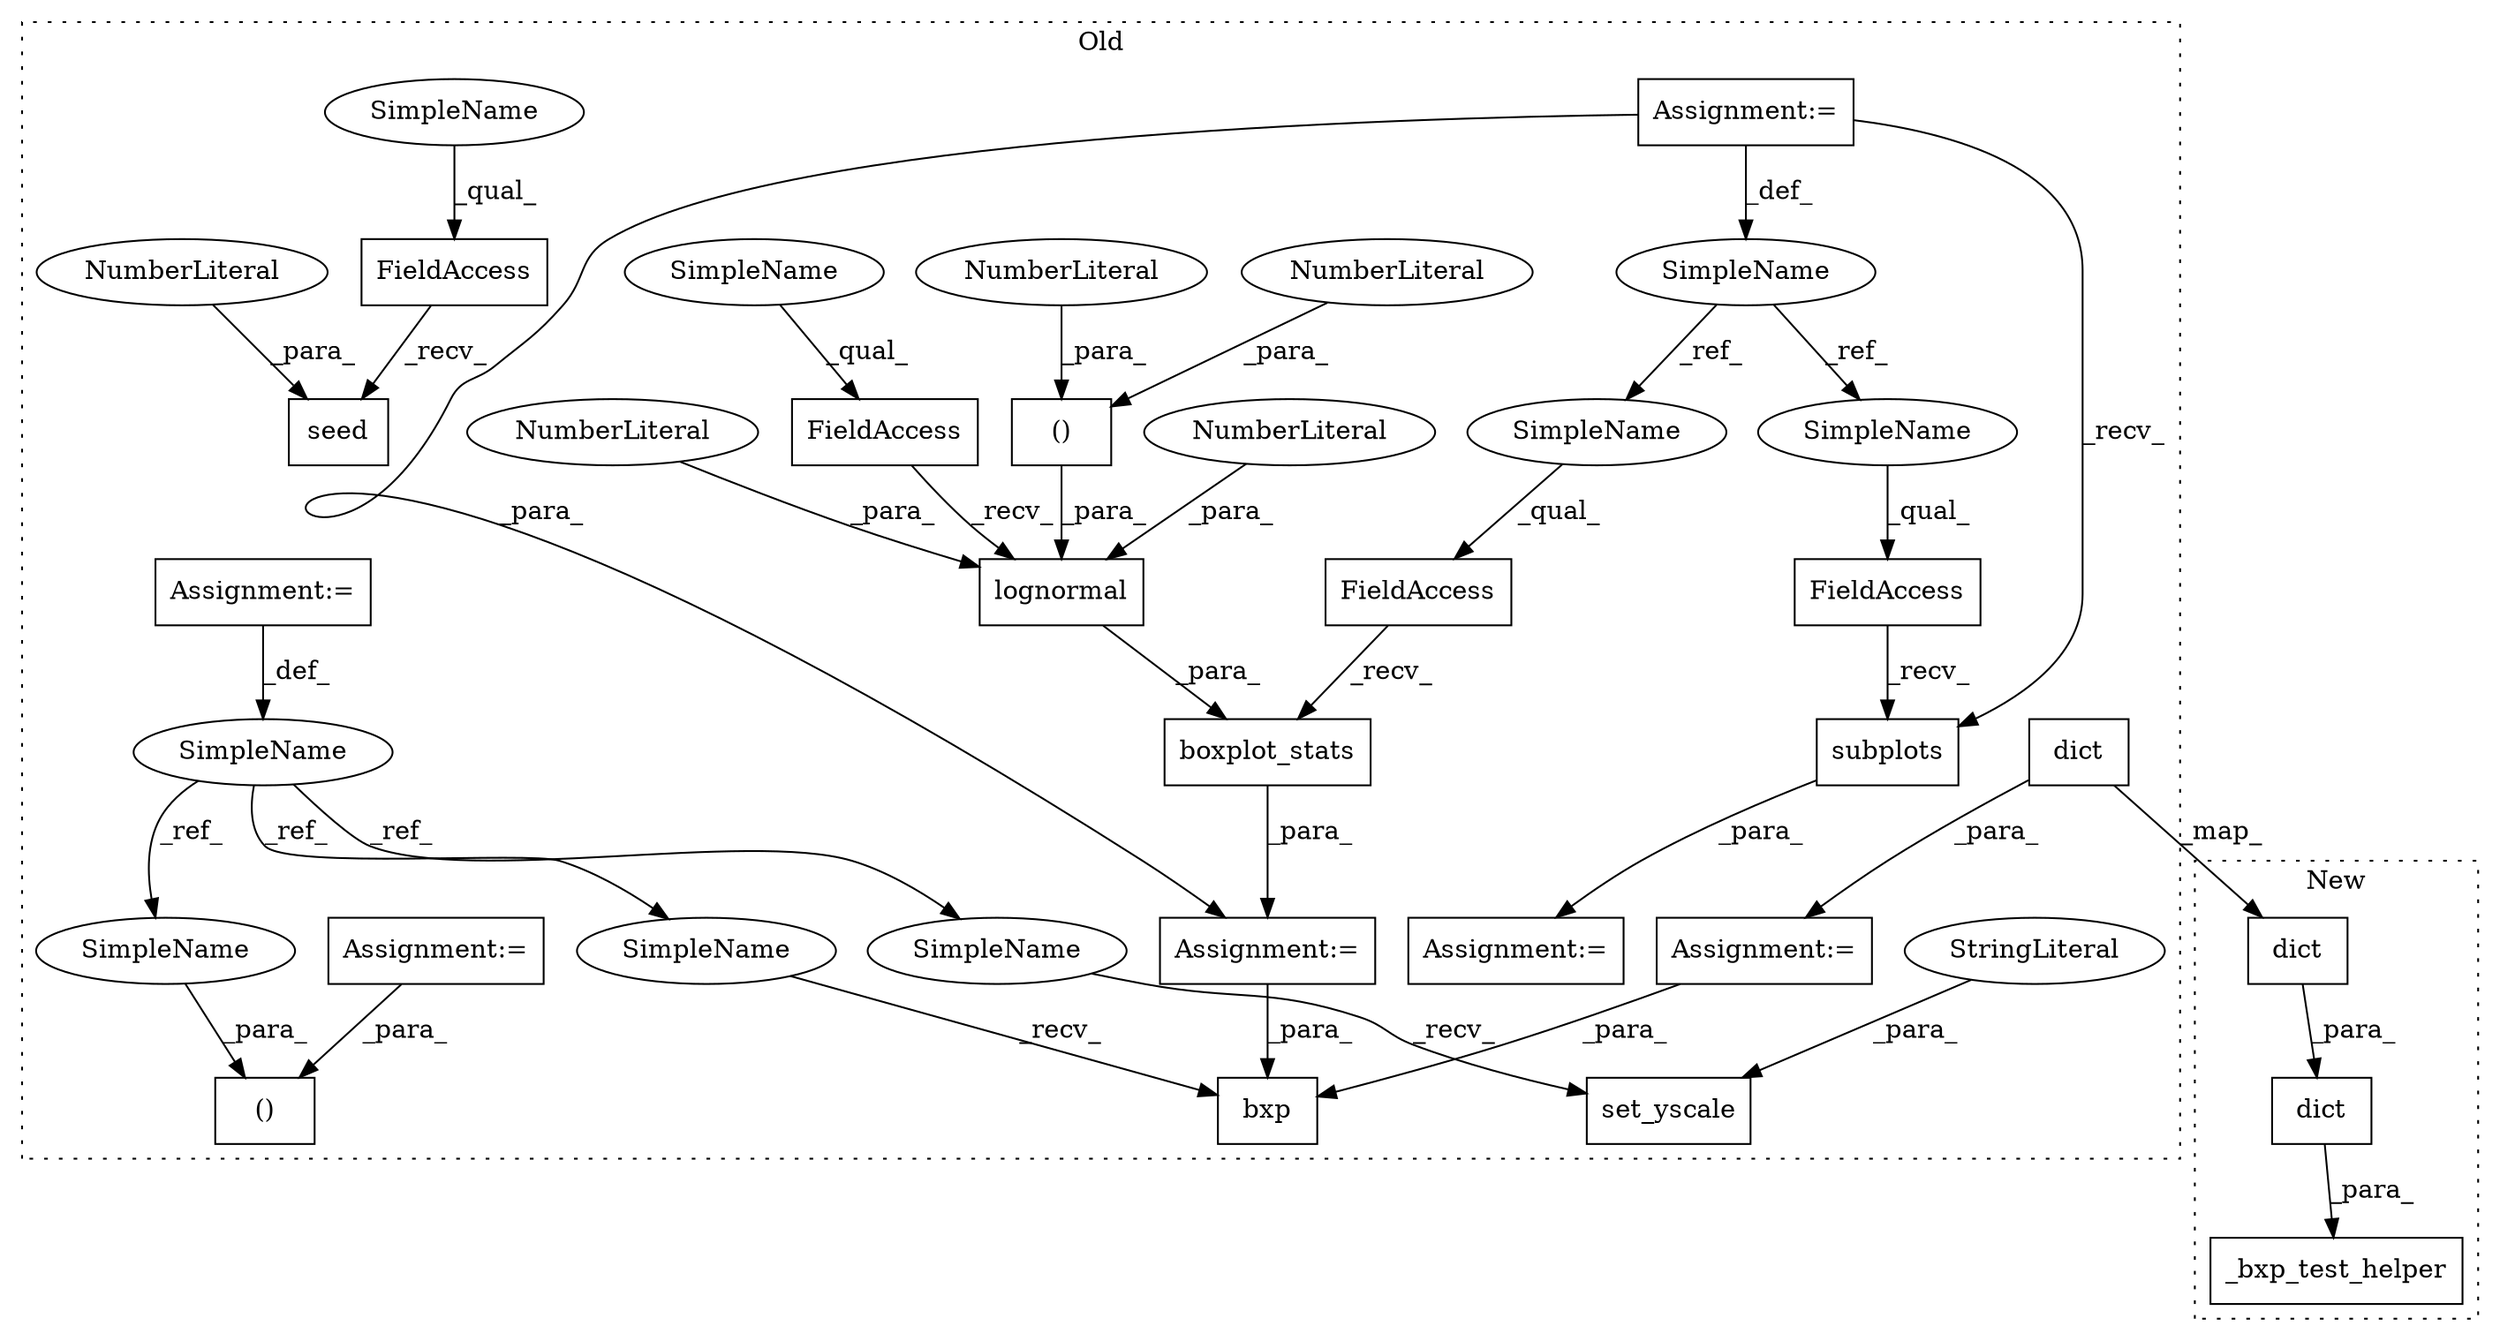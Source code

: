 digraph G {
subgraph cluster0 {
1 [label="bxp" a="32" s="71523,71544" l="4,1" shape="box"];
3 [label="()" a="106" s="71379" l="16" shape="box"];
4 [label="NumberLiteral" a="34" s="71379" l="2" shape="ellipse"];
5 [label="NumberLiteral" a="34" s="71394" l="1" shape="ellipse"];
6 [label="lognormal" a="32" s="71355,71395" l="10,2" shape="box"];
7 [label="NumberLiteral" a="34" s="71370" l="3" shape="ellipse"];
8 [label="NumberLiteral" a="34" s="71365" l="4" shape="ellipse"];
9 [label="boxplot_stats" a="32" s="71328,71397" l="14,1" shape="box"];
10 [label="FieldAccess" a="22" s="71342" l="12" shape="box"];
11 [label="FieldAccess" a="22" s="71274" l="12" shape="box"];
12 [label="seed" a="32" s="71287,71295" l="5,1" shape="box"];
13 [label="NumberLiteral" a="34" s="71292" l="3" shape="ellipse"];
14 [label="FieldAccess" a="22" s="71311" l="16" shape="box"];
15 [label="SimpleName" a="42" s="71193" l="10" shape="ellipse"];
16 [label="FieldAccess" a="22" s="71429" l="17" shape="box"];
17 [label="subplots" a="32" s="71447" l="10" shape="box"];
18 [label="SimpleName" a="42" s="71213" l="2" shape="ellipse"];
19 [label="()" a="106" s="71409" l="18" shape="box"];
20 [label="Assignment:=" a="7" s="71427" l="2" shape="box"];
21 [label="Assignment:=" a="7" s="71310" l="1" shape="box"];
22 [label="Assignment:=" a="7" s="71213" l="2" shape="box"];
23 [label="Assignment:=" a="7" s="71193" l="10" shape="box"];
24 [label="Assignment:=" a="7" s="71180" l="3" shape="box"];
26 [label="set_yscale" a="32" s="71466,71482" l="11,1" shape="box"];
27 [label="StringLiteral" a="45" s="71477" l="5" shape="ellipse"];
28 [label="dict" a="32" s="71498,71513" l="5,1" shape="box"];
30 [label="Assignment:=" a="7" s="71497" l="1" shape="box"];
31 [label="SimpleName" a="42" s="71520" l="2" shape="ellipse"];
32 [label="SimpleName" a="42" s="71425" l="2" shape="ellipse"];
33 [label="SimpleName" a="42" s="71463" l="2" shape="ellipse"];
34 [label="SimpleName" a="42" s="71429" l="10" shape="ellipse"];
35 [label="SimpleName" a="42" s="71311" l="10" shape="ellipse"];
36 [label="SimpleName" a="42" s="71342" l="5" shape="ellipse"];
37 [label="SimpleName" a="42" s="71274" l="5" shape="ellipse"];
label = "Old";
style="dotted";
}
subgraph cluster1 {
2 [label="_bxp_test_helper" a="32" s="69157,69196" l="17,1" shape="box"];
25 [label="dict" a="32" s="69174,69195" l="5,1" shape="box"];
29 [label="dict" a="32" s="69179,69194" l="5,1" shape="box"];
label = "New";
style="dotted";
}
3 -> 6 [label="_para_"];
4 -> 3 [label="_para_"];
5 -> 3 [label="_para_"];
6 -> 9 [label="_para_"];
7 -> 6 [label="_para_"];
8 -> 6 [label="_para_"];
9 -> 21 [label="_para_"];
10 -> 6 [label="_recv_"];
11 -> 12 [label="_recv_"];
13 -> 12 [label="_para_"];
14 -> 9 [label="_recv_"];
15 -> 34 [label="_ref_"];
15 -> 35 [label="_ref_"];
16 -> 17 [label="_recv_"];
17 -> 20 [label="_para_"];
18 -> 33 [label="_ref_"];
18 -> 32 [label="_ref_"];
18 -> 31 [label="_ref_"];
21 -> 1 [label="_para_"];
22 -> 18 [label="_def_"];
23 -> 21 [label="_para_"];
23 -> 15 [label="_def_"];
23 -> 17 [label="_recv_"];
24 -> 19 [label="_para_"];
25 -> 2 [label="_para_"];
27 -> 26 [label="_para_"];
28 -> 29 [label="_map_"];
28 -> 30 [label="_para_"];
29 -> 25 [label="_para_"];
30 -> 1 [label="_para_"];
31 -> 1 [label="_recv_"];
32 -> 19 [label="_para_"];
33 -> 26 [label="_recv_"];
34 -> 16 [label="_qual_"];
35 -> 14 [label="_qual_"];
36 -> 10 [label="_qual_"];
37 -> 11 [label="_qual_"];
}